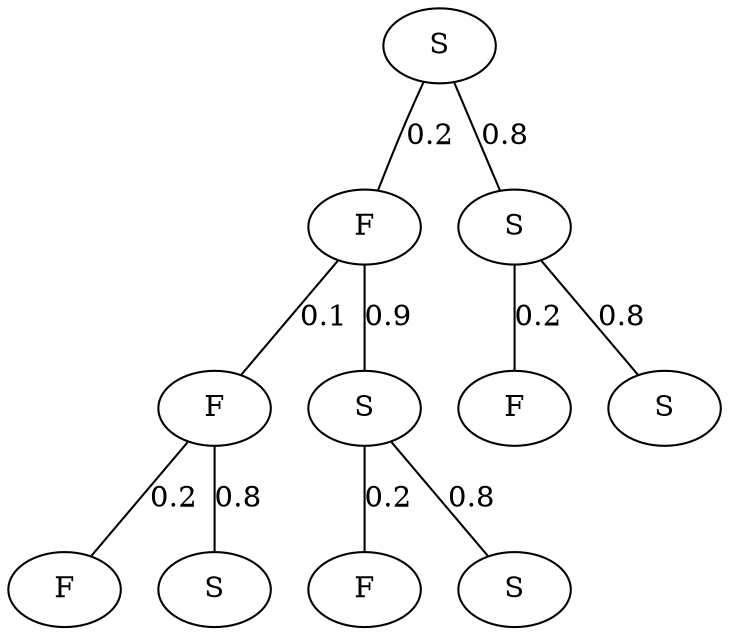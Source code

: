 graph G {
	140020470708928 [label=S]
	140020470708784 [label=F]
	140020470708928 -- 140020470708784 [label=0.2]
	140020470708784 [label=F]
	140020468716768 [label=F]
	140020470708784 -- 140020468716768 [label=0.1]
	140020468716768 [label=F]
	140020468717056 [label=F]
	140020468716768 -- 140020468717056 [label=0.2]
	140020468717056 [label=F]
	140020468717152 [label=S]
	140020468716768 -- 140020468717152 [label=0.8]
	140020468717152 [label=S]
	140020468716960 [label=S]
	140020470708784 -- 140020468716960 [label=0.9]
	140020468716960 [label=S]
	140020468717248 [label=F]
	140020468716960 -- 140020468717248 [label=0.2]
	140020468717248 [label=F]
	140020468717344 [label=S]
	140020468716960 -- 140020468717344 [label=0.8]
	140020468717344 [label=S]
	140020468716816 [label=S]
	140020470708928 -- 140020468716816 [label=0.8]
	140020468716816 [label=S]
	140020468717440 [label=F]
	140020468716816 -- 140020468717440 [label=0.2]
	140020468717440 [label=F]
	140020468717536 [label=S]
	140020468716816 -- 140020468717536 [label=0.8]
	140020468717536 [label=S]
}
